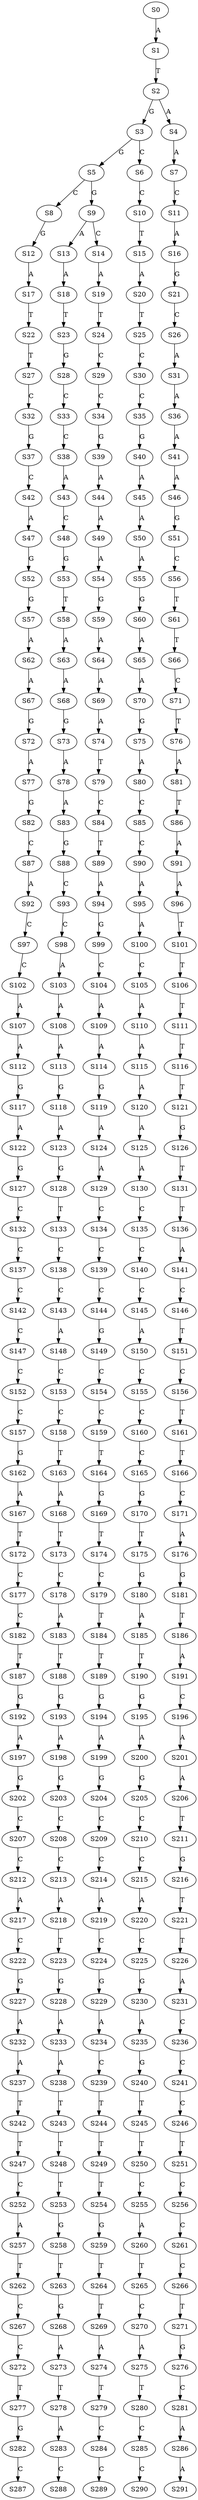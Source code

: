 strict digraph  {
	S0 -> S1 [ label = A ];
	S1 -> S2 [ label = T ];
	S2 -> S3 [ label = G ];
	S2 -> S4 [ label = A ];
	S3 -> S5 [ label = G ];
	S3 -> S6 [ label = C ];
	S4 -> S7 [ label = A ];
	S5 -> S8 [ label = C ];
	S5 -> S9 [ label = G ];
	S6 -> S10 [ label = C ];
	S7 -> S11 [ label = C ];
	S8 -> S12 [ label = G ];
	S9 -> S13 [ label = A ];
	S9 -> S14 [ label = C ];
	S10 -> S15 [ label = T ];
	S11 -> S16 [ label = A ];
	S12 -> S17 [ label = A ];
	S13 -> S18 [ label = A ];
	S14 -> S19 [ label = A ];
	S15 -> S20 [ label = A ];
	S16 -> S21 [ label = G ];
	S17 -> S22 [ label = T ];
	S18 -> S23 [ label = T ];
	S19 -> S24 [ label = T ];
	S20 -> S25 [ label = T ];
	S21 -> S26 [ label = C ];
	S22 -> S27 [ label = T ];
	S23 -> S28 [ label = G ];
	S24 -> S29 [ label = C ];
	S25 -> S30 [ label = C ];
	S26 -> S31 [ label = A ];
	S27 -> S32 [ label = C ];
	S28 -> S33 [ label = C ];
	S29 -> S34 [ label = C ];
	S30 -> S35 [ label = C ];
	S31 -> S36 [ label = A ];
	S32 -> S37 [ label = G ];
	S33 -> S38 [ label = C ];
	S34 -> S39 [ label = G ];
	S35 -> S40 [ label = G ];
	S36 -> S41 [ label = A ];
	S37 -> S42 [ label = C ];
	S38 -> S43 [ label = A ];
	S39 -> S44 [ label = A ];
	S40 -> S45 [ label = A ];
	S41 -> S46 [ label = A ];
	S42 -> S47 [ label = A ];
	S43 -> S48 [ label = C ];
	S44 -> S49 [ label = A ];
	S45 -> S50 [ label = A ];
	S46 -> S51 [ label = G ];
	S47 -> S52 [ label = G ];
	S48 -> S53 [ label = G ];
	S49 -> S54 [ label = A ];
	S50 -> S55 [ label = A ];
	S51 -> S56 [ label = C ];
	S52 -> S57 [ label = G ];
	S53 -> S58 [ label = T ];
	S54 -> S59 [ label = G ];
	S55 -> S60 [ label = G ];
	S56 -> S61 [ label = T ];
	S57 -> S62 [ label = A ];
	S58 -> S63 [ label = A ];
	S59 -> S64 [ label = A ];
	S60 -> S65 [ label = A ];
	S61 -> S66 [ label = T ];
	S62 -> S67 [ label = A ];
	S63 -> S68 [ label = A ];
	S64 -> S69 [ label = A ];
	S65 -> S70 [ label = A ];
	S66 -> S71 [ label = C ];
	S67 -> S72 [ label = G ];
	S68 -> S73 [ label = G ];
	S69 -> S74 [ label = A ];
	S70 -> S75 [ label = G ];
	S71 -> S76 [ label = T ];
	S72 -> S77 [ label = A ];
	S73 -> S78 [ label = A ];
	S74 -> S79 [ label = T ];
	S75 -> S80 [ label = A ];
	S76 -> S81 [ label = A ];
	S77 -> S82 [ label = G ];
	S78 -> S83 [ label = A ];
	S79 -> S84 [ label = C ];
	S80 -> S85 [ label = C ];
	S81 -> S86 [ label = T ];
	S82 -> S87 [ label = C ];
	S83 -> S88 [ label = G ];
	S84 -> S89 [ label = T ];
	S85 -> S90 [ label = C ];
	S86 -> S91 [ label = A ];
	S87 -> S92 [ label = A ];
	S88 -> S93 [ label = C ];
	S89 -> S94 [ label = A ];
	S90 -> S95 [ label = A ];
	S91 -> S96 [ label = A ];
	S92 -> S97 [ label = C ];
	S93 -> S98 [ label = C ];
	S94 -> S99 [ label = G ];
	S95 -> S100 [ label = A ];
	S96 -> S101 [ label = T ];
	S97 -> S102 [ label = C ];
	S98 -> S103 [ label = A ];
	S99 -> S104 [ label = C ];
	S100 -> S105 [ label = C ];
	S101 -> S106 [ label = T ];
	S102 -> S107 [ label = A ];
	S103 -> S108 [ label = A ];
	S104 -> S109 [ label = A ];
	S105 -> S110 [ label = A ];
	S106 -> S111 [ label = T ];
	S107 -> S112 [ label = A ];
	S108 -> S113 [ label = A ];
	S109 -> S114 [ label = A ];
	S110 -> S115 [ label = A ];
	S111 -> S116 [ label = T ];
	S112 -> S117 [ label = G ];
	S113 -> S118 [ label = G ];
	S114 -> S119 [ label = G ];
	S115 -> S120 [ label = A ];
	S116 -> S121 [ label = T ];
	S117 -> S122 [ label = A ];
	S118 -> S123 [ label = A ];
	S119 -> S124 [ label = A ];
	S120 -> S125 [ label = A ];
	S121 -> S126 [ label = G ];
	S122 -> S127 [ label = G ];
	S123 -> S128 [ label = G ];
	S124 -> S129 [ label = A ];
	S125 -> S130 [ label = A ];
	S126 -> S131 [ label = T ];
	S127 -> S132 [ label = C ];
	S128 -> S133 [ label = T ];
	S129 -> S134 [ label = C ];
	S130 -> S135 [ label = C ];
	S131 -> S136 [ label = T ];
	S132 -> S137 [ label = C ];
	S133 -> S138 [ label = C ];
	S134 -> S139 [ label = C ];
	S135 -> S140 [ label = C ];
	S136 -> S141 [ label = A ];
	S137 -> S142 [ label = C ];
	S138 -> S143 [ label = C ];
	S139 -> S144 [ label = C ];
	S140 -> S145 [ label = C ];
	S141 -> S146 [ label = C ];
	S142 -> S147 [ label = C ];
	S143 -> S148 [ label = A ];
	S144 -> S149 [ label = G ];
	S145 -> S150 [ label = A ];
	S146 -> S151 [ label = T ];
	S147 -> S152 [ label = C ];
	S148 -> S153 [ label = C ];
	S149 -> S154 [ label = C ];
	S150 -> S155 [ label = C ];
	S151 -> S156 [ label = C ];
	S152 -> S157 [ label = C ];
	S153 -> S158 [ label = C ];
	S154 -> S159 [ label = C ];
	S155 -> S160 [ label = C ];
	S156 -> S161 [ label = T ];
	S157 -> S162 [ label = G ];
	S158 -> S163 [ label = T ];
	S159 -> S164 [ label = T ];
	S160 -> S165 [ label = C ];
	S161 -> S166 [ label = T ];
	S162 -> S167 [ label = A ];
	S163 -> S168 [ label = A ];
	S164 -> S169 [ label = G ];
	S165 -> S170 [ label = G ];
	S166 -> S171 [ label = C ];
	S167 -> S172 [ label = T ];
	S168 -> S173 [ label = T ];
	S169 -> S174 [ label = T ];
	S170 -> S175 [ label = T ];
	S171 -> S176 [ label = A ];
	S172 -> S177 [ label = C ];
	S173 -> S178 [ label = C ];
	S174 -> S179 [ label = C ];
	S175 -> S180 [ label = G ];
	S176 -> S181 [ label = G ];
	S177 -> S182 [ label = C ];
	S178 -> S183 [ label = A ];
	S179 -> S184 [ label = T ];
	S180 -> S185 [ label = A ];
	S181 -> S186 [ label = T ];
	S182 -> S187 [ label = T ];
	S183 -> S188 [ label = T ];
	S184 -> S189 [ label = T ];
	S185 -> S190 [ label = T ];
	S186 -> S191 [ label = A ];
	S187 -> S192 [ label = G ];
	S188 -> S193 [ label = G ];
	S189 -> S194 [ label = G ];
	S190 -> S195 [ label = G ];
	S191 -> S196 [ label = C ];
	S192 -> S197 [ label = A ];
	S193 -> S198 [ label = A ];
	S194 -> S199 [ label = A ];
	S195 -> S200 [ label = A ];
	S196 -> S201 [ label = A ];
	S197 -> S202 [ label = G ];
	S198 -> S203 [ label = G ];
	S199 -> S204 [ label = G ];
	S200 -> S205 [ label = G ];
	S201 -> S206 [ label = A ];
	S202 -> S207 [ label = C ];
	S203 -> S208 [ label = C ];
	S204 -> S209 [ label = C ];
	S205 -> S210 [ label = C ];
	S206 -> S211 [ label = T ];
	S207 -> S212 [ label = C ];
	S208 -> S213 [ label = C ];
	S209 -> S214 [ label = C ];
	S210 -> S215 [ label = C ];
	S211 -> S216 [ label = G ];
	S212 -> S217 [ label = A ];
	S213 -> S218 [ label = A ];
	S214 -> S219 [ label = A ];
	S215 -> S220 [ label = A ];
	S216 -> S221 [ label = T ];
	S217 -> S222 [ label = C ];
	S218 -> S223 [ label = T ];
	S219 -> S224 [ label = C ];
	S220 -> S225 [ label = C ];
	S221 -> S226 [ label = T ];
	S222 -> S227 [ label = G ];
	S223 -> S228 [ label = G ];
	S224 -> S229 [ label = G ];
	S225 -> S230 [ label = G ];
	S226 -> S231 [ label = A ];
	S227 -> S232 [ label = A ];
	S228 -> S233 [ label = A ];
	S229 -> S234 [ label = A ];
	S230 -> S235 [ label = A ];
	S231 -> S236 [ label = C ];
	S232 -> S237 [ label = A ];
	S233 -> S238 [ label = A ];
	S234 -> S239 [ label = C ];
	S235 -> S240 [ label = G ];
	S236 -> S241 [ label = C ];
	S237 -> S242 [ label = T ];
	S238 -> S243 [ label = T ];
	S239 -> S244 [ label = T ];
	S240 -> S245 [ label = T ];
	S241 -> S246 [ label = C ];
	S242 -> S247 [ label = T ];
	S243 -> S248 [ label = T ];
	S244 -> S249 [ label = T ];
	S245 -> S250 [ label = T ];
	S246 -> S251 [ label = T ];
	S247 -> S252 [ label = C ];
	S248 -> S253 [ label = T ];
	S249 -> S254 [ label = T ];
	S250 -> S255 [ label = C ];
	S251 -> S256 [ label = C ];
	S252 -> S257 [ label = A ];
	S253 -> S258 [ label = G ];
	S254 -> S259 [ label = G ];
	S255 -> S260 [ label = A ];
	S256 -> S261 [ label = C ];
	S257 -> S262 [ label = T ];
	S258 -> S263 [ label = T ];
	S259 -> S264 [ label = T ];
	S260 -> S265 [ label = T ];
	S261 -> S266 [ label = C ];
	S262 -> S267 [ label = C ];
	S263 -> S268 [ label = G ];
	S264 -> S269 [ label = T ];
	S265 -> S270 [ label = C ];
	S266 -> S271 [ label = T ];
	S267 -> S272 [ label = C ];
	S268 -> S273 [ label = A ];
	S269 -> S274 [ label = A ];
	S270 -> S275 [ label = A ];
	S271 -> S276 [ label = G ];
	S272 -> S277 [ label = T ];
	S273 -> S278 [ label = T ];
	S274 -> S279 [ label = T ];
	S275 -> S280 [ label = T ];
	S276 -> S281 [ label = C ];
	S277 -> S282 [ label = G ];
	S278 -> S283 [ label = A ];
	S279 -> S284 [ label = C ];
	S280 -> S285 [ label = C ];
	S281 -> S286 [ label = A ];
	S282 -> S287 [ label = C ];
	S283 -> S288 [ label = C ];
	S284 -> S289 [ label = C ];
	S285 -> S290 [ label = C ];
	S286 -> S291 [ label = A ];
}
